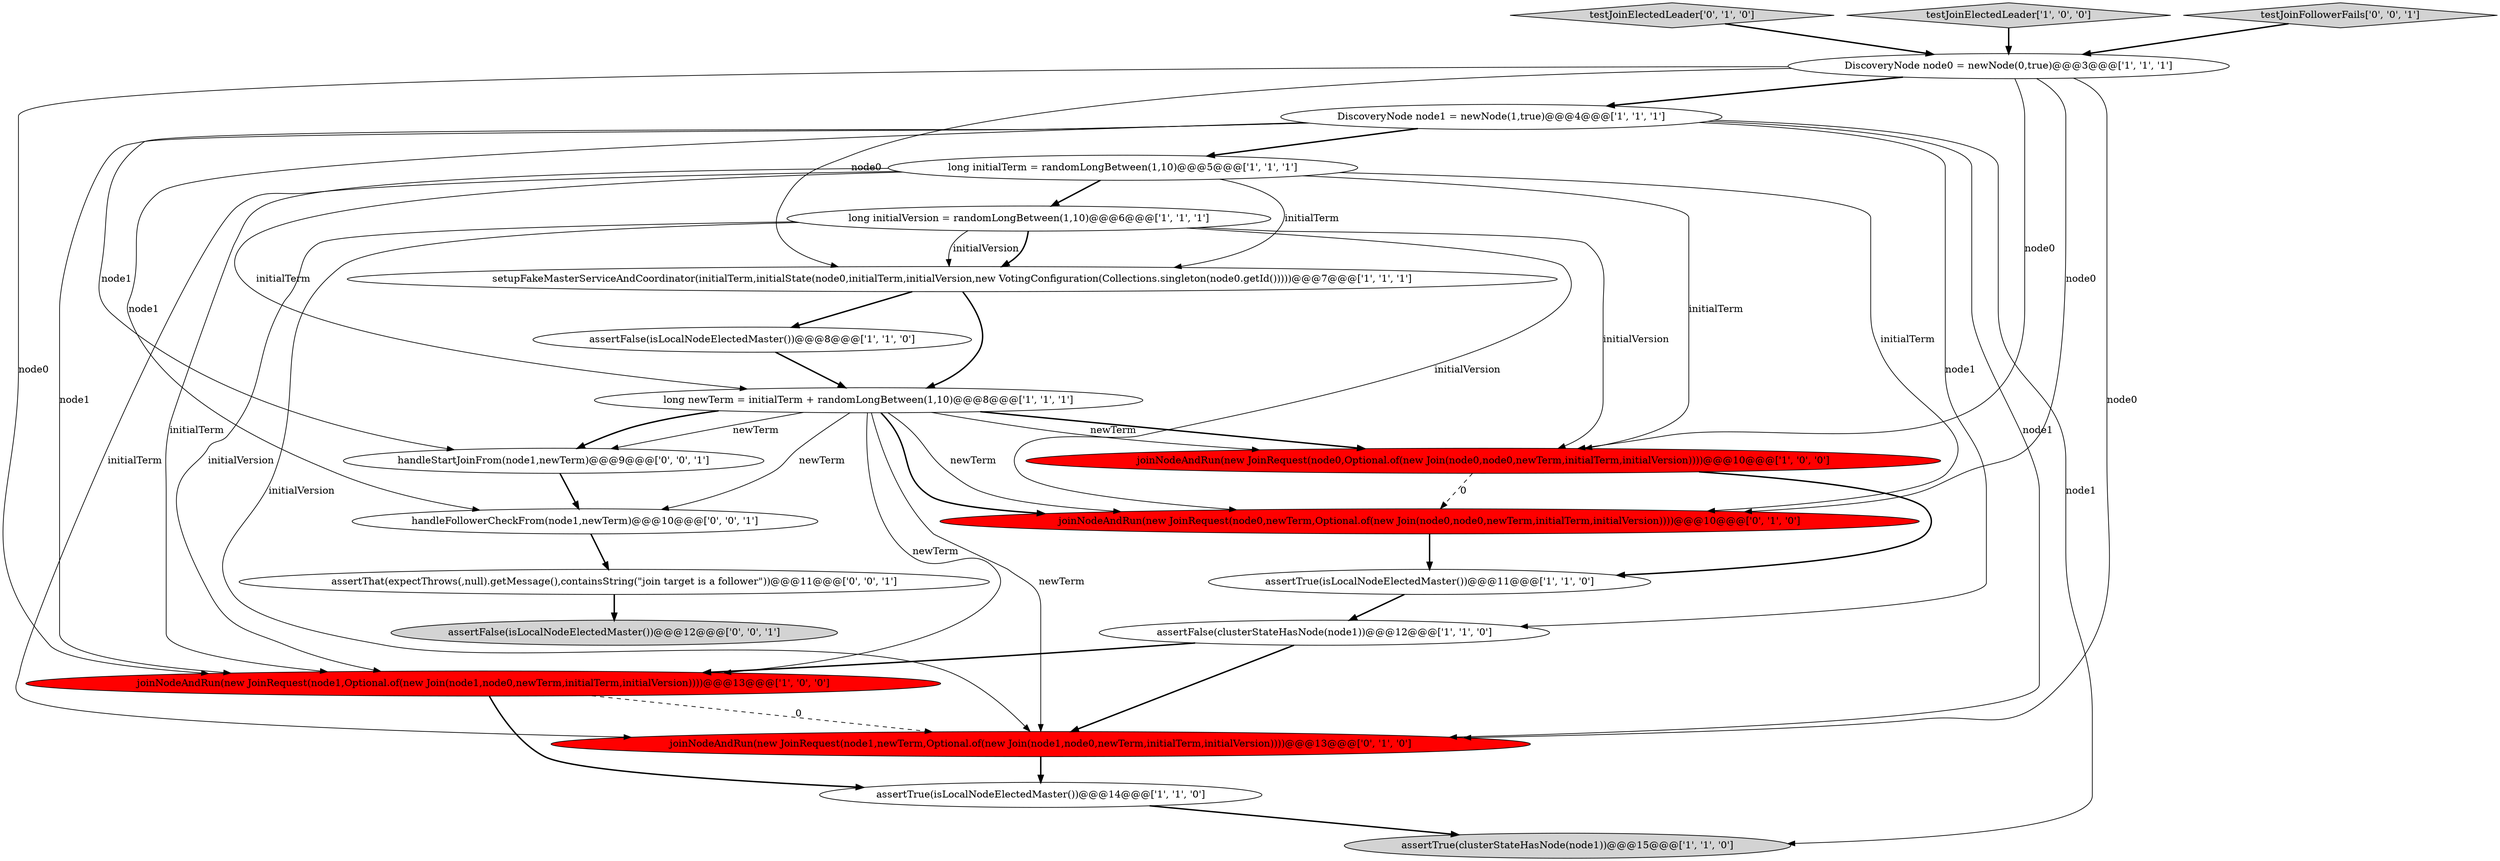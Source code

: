 digraph {
15 [style = filled, label = "testJoinElectedLeader['0', '1', '0']", fillcolor = lightgray, shape = diamond image = "AAA0AAABBB2BBB"];
8 [style = filled, label = "testJoinElectedLeader['1', '0', '0']", fillcolor = lightgray, shape = diamond image = "AAA0AAABBB1BBB"];
5 [style = filled, label = "DiscoveryNode node0 = newNode(0,true)@@@3@@@['1', '1', '1']", fillcolor = white, shape = ellipse image = "AAA0AAABBB1BBB"];
7 [style = filled, label = "joinNodeAndRun(new JoinRequest(node0,Optional.of(new Join(node0,node0,newTerm,initialTerm,initialVersion))))@@@10@@@['1', '0', '0']", fillcolor = red, shape = ellipse image = "AAA1AAABBB1BBB"];
20 [style = filled, label = "testJoinFollowerFails['0', '0', '1']", fillcolor = lightgray, shape = diamond image = "AAA0AAABBB3BBB"];
6 [style = filled, label = "long initialVersion = randomLongBetween(1,10)@@@6@@@['1', '1', '1']", fillcolor = white, shape = ellipse image = "AAA0AAABBB1BBB"];
0 [style = filled, label = "assertTrue(isLocalNodeElectedMaster())@@@11@@@['1', '1', '0']", fillcolor = white, shape = ellipse image = "AAA0AAABBB1BBB"];
13 [style = filled, label = "assertFalse(clusterStateHasNode(node1))@@@12@@@['1', '1', '0']", fillcolor = white, shape = ellipse image = "AAA0AAABBB1BBB"];
18 [style = filled, label = "handleStartJoinFrom(node1,newTerm)@@@9@@@['0', '0', '1']", fillcolor = white, shape = ellipse image = "AAA0AAABBB3BBB"];
3 [style = filled, label = "long initialTerm = randomLongBetween(1,10)@@@5@@@['1', '1', '1']", fillcolor = white, shape = ellipse image = "AAA0AAABBB1BBB"];
9 [style = filled, label = "assertTrue(isLocalNodeElectedMaster())@@@14@@@['1', '1', '0']", fillcolor = white, shape = ellipse image = "AAA0AAABBB1BBB"];
4 [style = filled, label = "long newTerm = initialTerm + randomLongBetween(1,10)@@@8@@@['1', '1', '1']", fillcolor = white, shape = ellipse image = "AAA0AAABBB1BBB"];
17 [style = filled, label = "assertFalse(isLocalNodeElectedMaster())@@@12@@@['0', '0', '1']", fillcolor = lightgray, shape = ellipse image = "AAA0AAABBB3BBB"];
21 [style = filled, label = "assertThat(expectThrows(,null).getMessage(),containsString(\"join target is a follower\"))@@@11@@@['0', '0', '1']", fillcolor = white, shape = ellipse image = "AAA0AAABBB3BBB"];
14 [style = filled, label = "joinNodeAndRun(new JoinRequest(node0,newTerm,Optional.of(new Join(node0,node0,newTerm,initialTerm,initialVersion))))@@@10@@@['0', '1', '0']", fillcolor = red, shape = ellipse image = "AAA1AAABBB2BBB"];
10 [style = filled, label = "assertFalse(isLocalNodeElectedMaster())@@@8@@@['1', '1', '0']", fillcolor = white, shape = ellipse image = "AAA0AAABBB1BBB"];
2 [style = filled, label = "DiscoveryNode node1 = newNode(1,true)@@@4@@@['1', '1', '1']", fillcolor = white, shape = ellipse image = "AAA0AAABBB1BBB"];
11 [style = filled, label = "setupFakeMasterServiceAndCoordinator(initialTerm,initialState(node0,initialTerm,initialVersion,new VotingConfiguration(Collections.singleton(node0.getId()))))@@@7@@@['1', '1', '1']", fillcolor = white, shape = ellipse image = "AAA0AAABBB1BBB"];
1 [style = filled, label = "assertTrue(clusterStateHasNode(node1))@@@15@@@['1', '1', '0']", fillcolor = lightgray, shape = ellipse image = "AAA0AAABBB1BBB"];
12 [style = filled, label = "joinNodeAndRun(new JoinRequest(node1,Optional.of(new Join(node1,node0,newTerm,initialTerm,initialVersion))))@@@13@@@['1', '0', '0']", fillcolor = red, shape = ellipse image = "AAA1AAABBB1BBB"];
19 [style = filled, label = "handleFollowerCheckFrom(node1,newTerm)@@@10@@@['0', '0', '1']", fillcolor = white, shape = ellipse image = "AAA0AAABBB3BBB"];
16 [style = filled, label = "joinNodeAndRun(new JoinRequest(node1,newTerm,Optional.of(new Join(node1,node0,newTerm,initialTerm,initialVersion))))@@@13@@@['0', '1', '0']", fillcolor = red, shape = ellipse image = "AAA1AAABBB2BBB"];
3->4 [style = solid, label="initialTerm"];
5->7 [style = solid, label="node0"];
3->14 [style = solid, label="initialTerm"];
2->19 [style = solid, label="node1"];
4->14 [style = bold, label=""];
6->12 [style = solid, label="initialVersion"];
0->13 [style = bold, label=""];
5->11 [style = solid, label="node0"];
4->12 [style = solid, label="newTerm"];
5->12 [style = solid, label="node0"];
12->16 [style = dashed, label="0"];
2->16 [style = solid, label="node1"];
7->14 [style = dashed, label="0"];
2->3 [style = bold, label=""];
11->4 [style = bold, label=""];
3->16 [style = solid, label="initialTerm"];
18->19 [style = bold, label=""];
3->6 [style = bold, label=""];
2->1 [style = solid, label="node1"];
7->0 [style = bold, label=""];
4->18 [style = bold, label=""];
12->9 [style = bold, label=""];
3->12 [style = solid, label="initialTerm"];
13->16 [style = bold, label=""];
4->7 [style = bold, label=""];
15->5 [style = bold, label=""];
3->11 [style = solid, label="initialTerm"];
20->5 [style = bold, label=""];
2->18 [style = solid, label="node1"];
6->16 [style = solid, label="initialVersion"];
5->2 [style = bold, label=""];
4->7 [style = solid, label="newTerm"];
13->12 [style = bold, label=""];
6->11 [style = solid, label="initialVersion"];
8->5 [style = bold, label=""];
14->0 [style = bold, label=""];
11->10 [style = bold, label=""];
6->14 [style = solid, label="initialVersion"];
6->11 [style = bold, label=""];
5->14 [style = solid, label="node0"];
4->16 [style = solid, label="newTerm"];
10->4 [style = bold, label=""];
2->13 [style = solid, label="node1"];
3->7 [style = solid, label="initialTerm"];
4->19 [style = solid, label="newTerm"];
4->18 [style = solid, label="newTerm"];
9->1 [style = bold, label=""];
2->12 [style = solid, label="node1"];
5->16 [style = solid, label="node0"];
4->14 [style = solid, label="newTerm"];
21->17 [style = bold, label=""];
6->7 [style = solid, label="initialVersion"];
16->9 [style = bold, label=""];
19->21 [style = bold, label=""];
}
